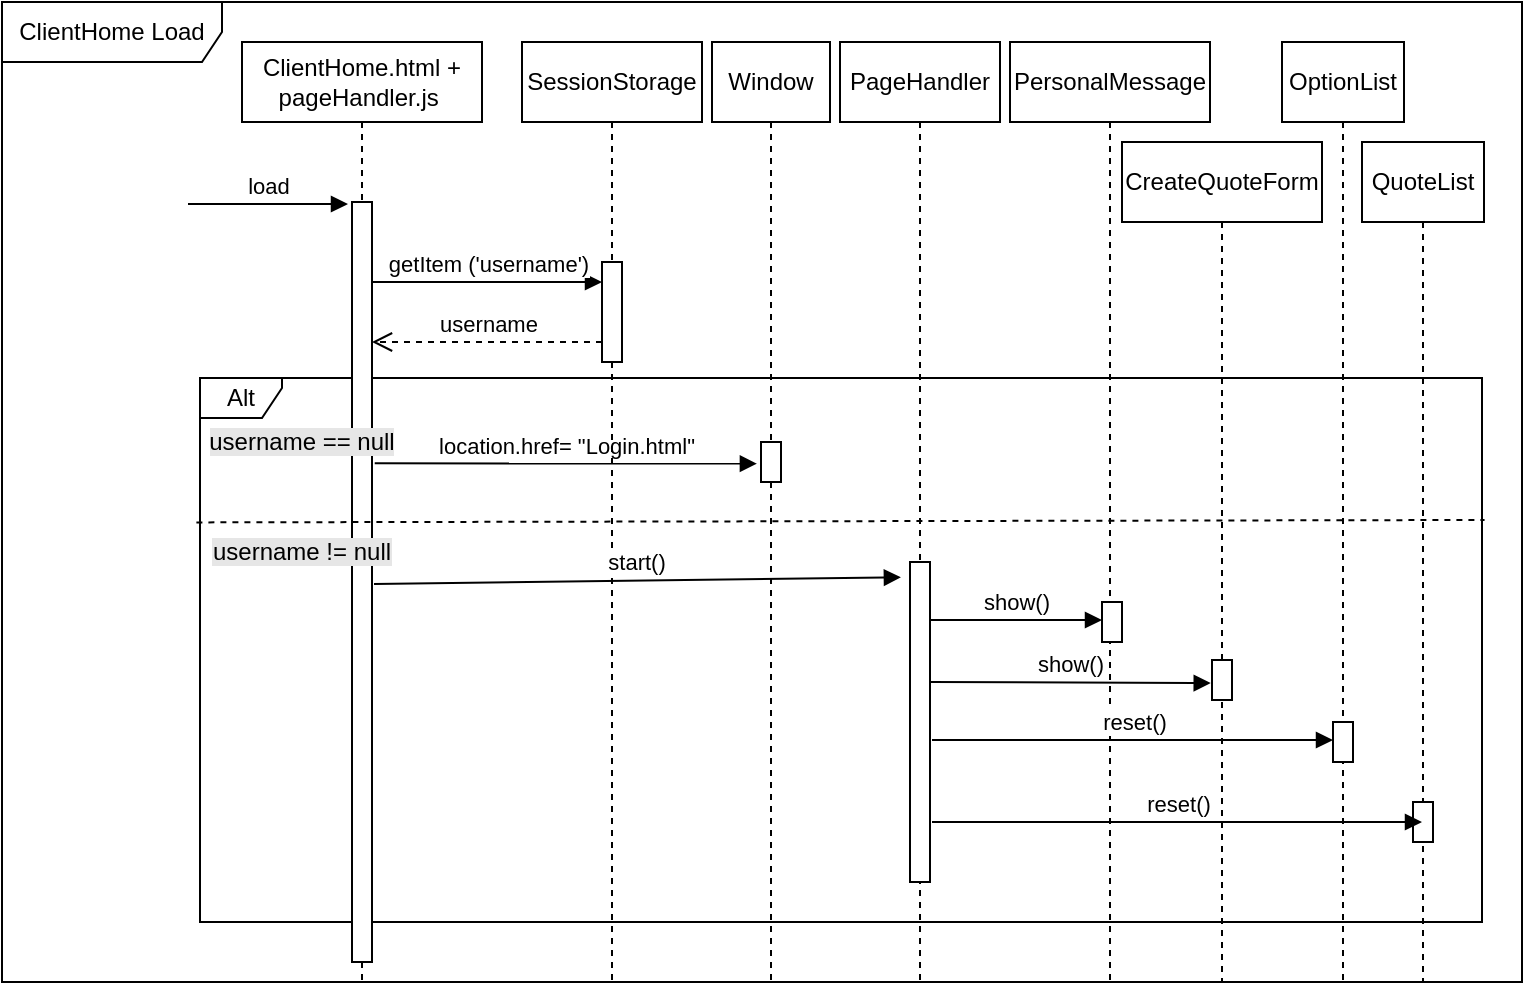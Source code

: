 <mxfile version="19.0.3" type="device"><diagram id="5WGAuO-bajR5HXZ5BF8d" name="Page-1"><mxGraphModel dx="1771" dy="490" grid="1" gridSize="10" guides="1" tooltips="1" connect="1" arrows="1" fold="1" page="1" pageScale="1" pageWidth="827" pageHeight="1169" math="0" shadow="0"><root><mxCell id="0"/><mxCell id="1" parent="0"/><mxCell id="D9OjeRS39EWFDbuzjUJl-7" value="Alt" style="shape=umlFrame;whiteSpace=wrap;html=1;width=41;height=20;" vertex="1" parent="1"><mxGeometry x="59" y="248" width="641" height="272" as="geometry"/></mxCell><mxCell id="D9OjeRS39EWFDbuzjUJl-8" value="Window" style="shape=umlLifeline;perimeter=lifelinePerimeter;whiteSpace=wrap;html=1;container=0;collapsible=0;recursiveResize=0;outlineConnect=0;" vertex="1" parent="1"><mxGeometry x="315" y="80" width="59" height="470" as="geometry"/></mxCell><mxCell id="D9OjeRS39EWFDbuzjUJl-1" value="ClientHome.html +&lt;br&gt;pageHandler.js&amp;nbsp;" style="shape=umlLifeline;perimeter=lifelinePerimeter;whiteSpace=wrap;html=1;container=1;collapsible=0;recursiveResize=0;outlineConnect=0;" vertex="1" parent="1"><mxGeometry x="80" y="80" width="120" height="470" as="geometry"/></mxCell><mxCell id="D9OjeRS39EWFDbuzjUJl-3" value="" style="html=1;points=[];perimeter=orthogonalPerimeter;" vertex="1" parent="D9OjeRS39EWFDbuzjUJl-1"><mxGeometry x="55" y="80" width="10" height="380" as="geometry"/></mxCell><mxCell id="D9OjeRS39EWFDbuzjUJl-22" value="location.href= &quot;Login.html&quot;" style="html=1;verticalAlign=bottom;endArrow=block;rounded=0;entryX=-0.205;entryY=0.791;entryDx=0;entryDy=0;entryPerimeter=0;" edge="1" parent="D9OjeRS39EWFDbuzjUJl-1"><mxGeometry width="80" relative="1" as="geometry"><mxPoint x="66.36" y="210.64" as="sourcePoint"/><mxPoint x="257.45" y="210.82" as="targetPoint"/></mxGeometry></mxCell><mxCell id="D9OjeRS39EWFDbuzjUJl-35" value="&lt;span style=&quot;&quot;&gt;ClientHome Load&lt;/span&gt;" style="shape=umlFrame;whiteSpace=wrap;html=1;labelBackgroundColor=#FFFFFF;width=110;height=30;" vertex="1" parent="D9OjeRS39EWFDbuzjUJl-1"><mxGeometry x="-120" y="-20" width="760" height="490" as="geometry"/></mxCell><mxCell id="D9OjeRS39EWFDbuzjUJl-2" value="load" style="html=1;verticalAlign=bottom;endArrow=block;rounded=0;" edge="1" parent="1"><mxGeometry width="80" relative="1" as="geometry"><mxPoint x="53" y="161" as="sourcePoint"/><mxPoint x="133" y="161" as="targetPoint"/></mxGeometry></mxCell><mxCell id="D9OjeRS39EWFDbuzjUJl-4" value="SessionStorage" style="shape=umlLifeline;perimeter=lifelinePerimeter;whiteSpace=wrap;html=1;container=0;collapsible=0;recursiveResize=0;outlineConnect=0;" vertex="1" parent="1"><mxGeometry x="220" y="80" width="90" height="470" as="geometry"/></mxCell><mxCell id="D9OjeRS39EWFDbuzjUJl-6" value="getItem ('username')" style="html=1;verticalAlign=bottom;endArrow=block;rounded=0;" edge="1" parent="1" target="D9OjeRS39EWFDbuzjUJl-5"><mxGeometry width="80" relative="1" as="geometry"><mxPoint x="145" y="200" as="sourcePoint"/><mxPoint x="225" y="200" as="targetPoint"/></mxGeometry></mxCell><mxCell id="D9OjeRS39EWFDbuzjUJl-5" value="" style="html=1;points=[];perimeter=orthogonalPerimeter;" vertex="1" parent="1"><mxGeometry x="260" y="190" width="10" height="50" as="geometry"/></mxCell><mxCell id="D9OjeRS39EWFDbuzjUJl-9" value="username" style="html=1;verticalAlign=bottom;endArrow=open;dashed=1;endSize=8;rounded=0;" edge="1" parent="1" target="D9OjeRS39EWFDbuzjUJl-3"><mxGeometry relative="1" as="geometry"><mxPoint x="260" y="230" as="sourcePoint"/><mxPoint x="150" y="230" as="targetPoint"/></mxGeometry></mxCell><mxCell id="D9OjeRS39EWFDbuzjUJl-10" value="&lt;span style=&quot;background-color: rgb(230, 230, 230);&quot;&gt;username == null&lt;/span&gt;" style="text;html=1;strokeColor=none;fillColor=none;align=center;verticalAlign=middle;whiteSpace=wrap;rounded=0;" vertex="1" parent="1"><mxGeometry x="55" y="265" width="110" height="30" as="geometry"/></mxCell><mxCell id="D9OjeRS39EWFDbuzjUJl-15" value="" style="endArrow=none;dashed=1;html=1;rounded=0;exitX=-0.005;exitY=0.366;exitDx=0;exitDy=0;exitPerimeter=0;entryX=1.002;entryY=0.261;entryDx=0;entryDy=0;entryPerimeter=0;" edge="1" parent="1" target="D9OjeRS39EWFDbuzjUJl-7"><mxGeometry width="50" height="50" relative="1" as="geometry"><mxPoint x="57.2" y="320.2" as="sourcePoint"/><mxPoint x="720" y="320" as="targetPoint"/></mxGeometry></mxCell><mxCell id="D9OjeRS39EWFDbuzjUJl-16" value="&lt;span style=&quot;background-color: rgb(230, 230, 230);&quot;&gt;username != null&lt;/span&gt;" style="text;html=1;strokeColor=none;fillColor=none;align=center;verticalAlign=middle;whiteSpace=wrap;rounded=0;" vertex="1" parent="1"><mxGeometry x="55" y="320" width="110" height="30" as="geometry"/></mxCell><mxCell id="D9OjeRS39EWFDbuzjUJl-17" value="PageHandler" style="shape=umlLifeline;perimeter=lifelinePerimeter;whiteSpace=wrap;html=1;container=0;collapsible=0;recursiveResize=0;outlineConnect=0;" vertex="1" parent="1"><mxGeometry x="379" y="80" width="80" height="470" as="geometry"/></mxCell><mxCell id="D9OjeRS39EWFDbuzjUJl-18" value="start()" style="html=1;verticalAlign=bottom;endArrow=block;rounded=0;entryX=-0.455;entryY=0.048;entryDx=0;entryDy=0;entryPerimeter=0;" edge="1" parent="1" target="D9OjeRS39EWFDbuzjUJl-19"><mxGeometry width="80" relative="1" as="geometry"><mxPoint x="146" y="351" as="sourcePoint"/><mxPoint x="361" y="350" as="targetPoint"/></mxGeometry></mxCell><mxCell id="D9OjeRS39EWFDbuzjUJl-19" value="" style="html=1;points=[];perimeter=orthogonalPerimeter;" vertex="1" parent="1"><mxGeometry x="414" y="340" width="10" height="160" as="geometry"/></mxCell><mxCell id="D9OjeRS39EWFDbuzjUJl-20" value="PersonalMessage" style="shape=umlLifeline;perimeter=lifelinePerimeter;whiteSpace=wrap;html=1;container=0;collapsible=0;recursiveResize=0;outlineConnect=0;" vertex="1" parent="1"><mxGeometry x="464" y="80" width="100" height="470" as="geometry"/></mxCell><mxCell id="D9OjeRS39EWFDbuzjUJl-12" value="" style="html=1;points=[];perimeter=orthogonalPerimeter;" vertex="1" parent="1"><mxGeometry x="339.5" y="280" width="10" height="20" as="geometry"/></mxCell><mxCell id="D9OjeRS39EWFDbuzjUJl-23" value="CreateQuoteForm" style="shape=umlLifeline;perimeter=lifelinePerimeter;whiteSpace=wrap;html=1;container=0;collapsible=0;recursiveResize=0;outlineConnect=0;" vertex="1" parent="1"><mxGeometry x="520" y="130" width="100" height="420" as="geometry"/></mxCell><mxCell id="D9OjeRS39EWFDbuzjUJl-24" value="OptionList" style="shape=umlLifeline;perimeter=lifelinePerimeter;whiteSpace=wrap;html=1;container=0;collapsible=0;recursiveResize=0;outlineConnect=0;" vertex="1" parent="1"><mxGeometry x="600" y="80" width="61" height="470" as="geometry"/></mxCell><mxCell id="D9OjeRS39EWFDbuzjUJl-25" value="QuoteList" style="shape=umlLifeline;perimeter=lifelinePerimeter;whiteSpace=wrap;html=1;container=0;collapsible=0;recursiveResize=0;outlineConnect=0;" vertex="1" parent="1"><mxGeometry x="640" y="130" width="61" height="420" as="geometry"/></mxCell><mxCell id="D9OjeRS39EWFDbuzjUJl-26" value="show()&lt;span style=&quot;color: rgba(0, 0, 0, 0); font-family: monospace; font-size: 0px; text-align: start; background-color: rgb(248, 249, 250);&quot;&gt;%3CmxGraphModel%3E%3Croot%3E%3CmxCell%20id%3D%220%22%2F%3E%3CmxCell%20id%3D%221%22%20parent%3D%220%22%2F%3E%3CmxCell%20id%3D%222%22%20value%3D%22%22%20style%3D%22html%3D1%3Bpoints%3D%5B%5D%3Bperimeter%3DorthogonalPerimeter%3B%22%20vertex%3D%221%22%20parent%3D%221%22%3E%3CmxGeometry%20x%3D%22414%22%20y%3D%22340%22%20width%3D%2210%22%20height%3D%22200%22%20as%3D%22geometry%22%2F%3E%3C%2FmxCell%3E%3C%2Froot%3E%3C%2FmxGraphModel%3E&lt;/span&gt;" style="html=1;verticalAlign=bottom;endArrow=block;rounded=0;" edge="1" parent="1"><mxGeometry width="80" relative="1" as="geometry"><mxPoint x="424" y="369" as="sourcePoint"/><mxPoint x="510" y="369" as="targetPoint"/></mxGeometry></mxCell><mxCell id="D9OjeRS39EWFDbuzjUJl-27" value="" style="html=1;points=[];perimeter=orthogonalPerimeter;" vertex="1" parent="1"><mxGeometry x="510" y="360" width="10" height="20" as="geometry"/></mxCell><mxCell id="D9OjeRS39EWFDbuzjUJl-28" value="show()&lt;span style=&quot;color: rgba(0, 0, 0, 0); font-family: monospace; font-size: 0px; text-align: start; background-color: rgb(248, 249, 250);&quot;&gt;%3CmxGraphModel%3E%3Croot%3E%3CmxCell%20id%3D%220%22%2F%3E%3CmxCell%20id%3D%221%22%20parent%3D%220%22%2F%3E%3CmxCell%20id%3D%222%22%20value%3D%22%22%20style%3D%22html%3D1%3Bpoints%3D%5B%5D%3Bperimeter%3DorthogonalPerimeter%3B%22%20vertex%3D%221%22%20parent%3D%221%22%3E%3CmxGeometry%20x%3D%22414%22%20y%3D%22340%22%20width%3D%2210%22%20height%3D%22200%22%20as%3D%22geometry%22%2F%3E%3C%2FmxCell%3E%3C%2Froot%3E%3C%2FmxGraphModel%3E&lt;/span&gt;" style="html=1;verticalAlign=bottom;endArrow=block;rounded=0;entryX=-0.064;entryY=0.577;entryDx=0;entryDy=0;entryPerimeter=0;" edge="1" parent="1" target="D9OjeRS39EWFDbuzjUJl-29"><mxGeometry width="80" relative="1" as="geometry"><mxPoint x="424" y="400" as="sourcePoint"/><mxPoint x="510" y="400" as="targetPoint"/></mxGeometry></mxCell><mxCell id="D9OjeRS39EWFDbuzjUJl-29" value="" style="html=1;points=[];perimeter=orthogonalPerimeter;" vertex="1" parent="1"><mxGeometry x="565" y="389" width="10" height="20" as="geometry"/></mxCell><mxCell id="D9OjeRS39EWFDbuzjUJl-31" value="" style="html=1;points=[];perimeter=orthogonalPerimeter;" vertex="1" parent="1"><mxGeometry x="625.5" y="420" width="10" height="20" as="geometry"/></mxCell><mxCell id="D9OjeRS39EWFDbuzjUJl-32" value="reset()" style="html=1;verticalAlign=bottom;endArrow=block;rounded=0;" edge="1" parent="1" target="D9OjeRS39EWFDbuzjUJl-31"><mxGeometry width="80" relative="1" as="geometry"><mxPoint x="425" y="429" as="sourcePoint"/><mxPoint x="565.36" y="429.54" as="targetPoint"/></mxGeometry></mxCell><mxCell id="D9OjeRS39EWFDbuzjUJl-33" value="" style="html=1;points=[];perimeter=orthogonalPerimeter;" vertex="1" parent="1"><mxGeometry x="665.5" y="460" width="10" height="20" as="geometry"/></mxCell><mxCell id="D9OjeRS39EWFDbuzjUJl-34" value="reset()" style="html=1;verticalAlign=bottom;endArrow=block;rounded=0;" edge="1" parent="1" target="D9OjeRS39EWFDbuzjUJl-25"><mxGeometry width="80" relative="1" as="geometry"><mxPoint x="425" y="470" as="sourcePoint"/><mxPoint x="625.5" y="470" as="targetPoint"/></mxGeometry></mxCell></root></mxGraphModel></diagram></mxfile>